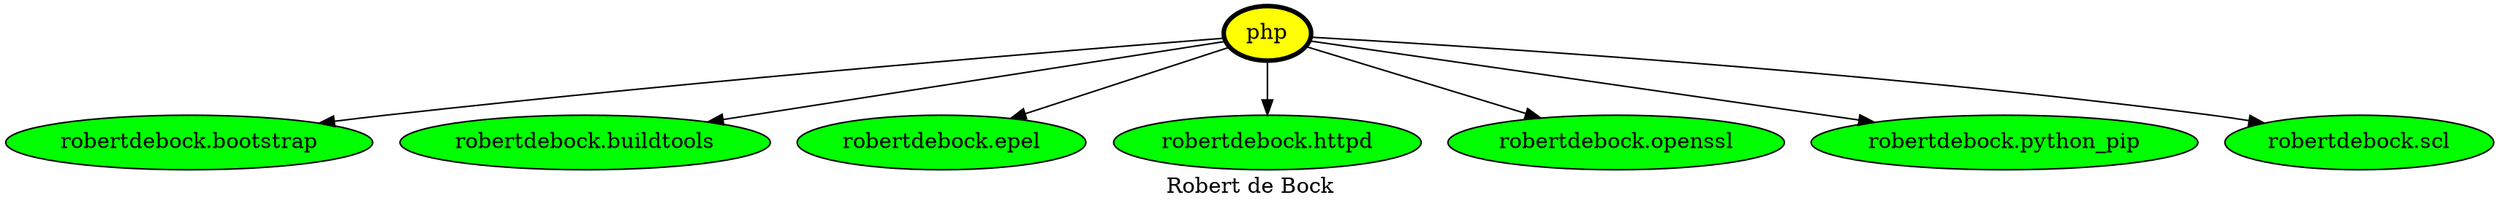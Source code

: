 digraph PhiloDilemma {
  label = "Robert de Bock" ;
  overlap=false
  {
    "php" [fillcolor=yellow style=filled penwidth=3]
    "robertdebock.bootstrap" [fillcolor=green style=filled]
    "robertdebock.buildtools" [fillcolor=green style=filled]
    "robertdebock.epel" [fillcolor=green style=filled]
    "robertdebock.httpd" [fillcolor=green style=filled]
    "robertdebock.openssl" [fillcolor=green style=filled]
    "robertdebock.python_pip" [fillcolor=green style=filled]
    "robertdebock.scl" [fillcolor=green style=filled]
  }
  "php" -> "robertdebock.bootstrap"
  "php" -> "robertdebock.buildtools"
  "php" -> "robertdebock.epel"
  "php" -> "robertdebock.httpd"
  "php" -> "robertdebock.openssl"
  "php" -> "robertdebock.python_pip"
  "php" -> "robertdebock.scl"
}
